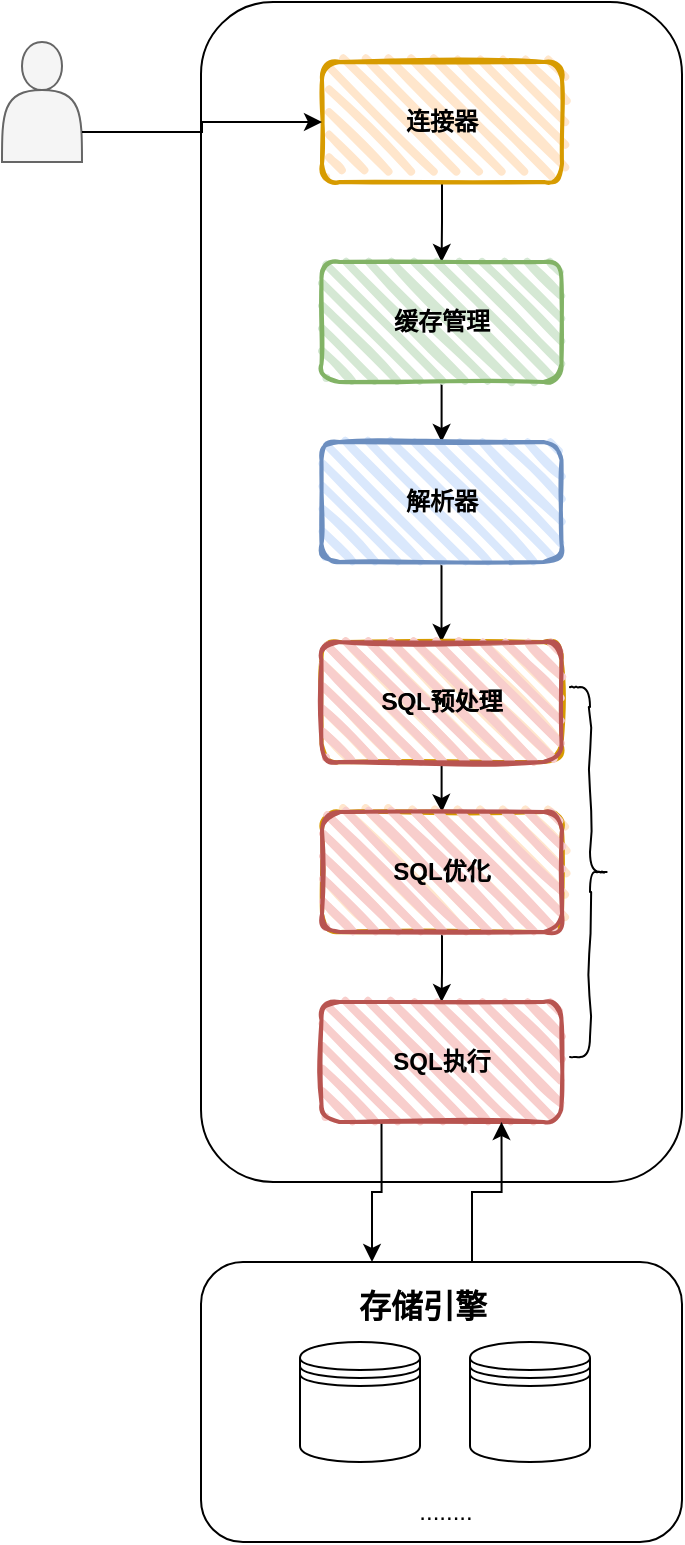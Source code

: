 <mxfile version="20.0.4" type="github">
  <diagram id="2gTPOB-U-eTQyYKEfzSQ" name="第 1 页">
    <mxGraphModel dx="1422" dy="774" grid="1" gridSize="10" guides="1" tooltips="1" connect="1" arrows="1" fold="1" page="1" pageScale="1" pageWidth="827" pageHeight="1169" math="0" shadow="0">
      <root>
        <mxCell id="0" />
        <mxCell id="1" parent="0" />
        <mxCell id="9NFpoc-ooMQuezZVY2qF-3" value="" style="rounded=1;whiteSpace=wrap;html=1;" vertex="1" parent="1">
          <mxGeometry x="219.5" y="180" width="240.5" height="590" as="geometry" />
        </mxCell>
        <mxCell id="9NFpoc-ooMQuezZVY2qF-2" value="" style="shape=actor;whiteSpace=wrap;html=1;fillColor=#f5f5f5;fontColor=#333333;strokeColor=#666666;" vertex="1" parent="1">
          <mxGeometry x="120" y="200" width="40" height="60" as="geometry" />
        </mxCell>
        <mxCell id="9NFpoc-ooMQuezZVY2qF-4" value="" style="rounded=1;whiteSpace=wrap;html=1;" vertex="1" parent="1">
          <mxGeometry x="219.5" y="810" width="240.5" height="140" as="geometry" />
        </mxCell>
        <mxCell id="9NFpoc-ooMQuezZVY2qF-9" value="" style="edgeStyle=orthogonalEdgeStyle;rounded=0;orthogonalLoop=1;jettySize=auto;html=1;" edge="1" parent="1" source="9NFpoc-ooMQuezZVY2qF-5" target="9NFpoc-ooMQuezZVY2qF-8">
          <mxGeometry relative="1" as="geometry" />
        </mxCell>
        <mxCell id="9NFpoc-ooMQuezZVY2qF-5" value="&lt;b&gt;连接器&lt;/b&gt;" style="rounded=1;whiteSpace=wrap;html=1;strokeWidth=2;fillWeight=4;hachureGap=8;hachureAngle=45;fillColor=#ffe6cc;sketch=1;strokeColor=#d79b00;" vertex="1" parent="1">
          <mxGeometry x="280" y="210" width="120" height="60" as="geometry" />
        </mxCell>
        <mxCell id="9NFpoc-ooMQuezZVY2qF-11" value="" style="edgeStyle=orthogonalEdgeStyle;rounded=0;orthogonalLoop=1;jettySize=auto;html=1;" edge="1" parent="1" source="9NFpoc-ooMQuezZVY2qF-8" target="9NFpoc-ooMQuezZVY2qF-10">
          <mxGeometry relative="1" as="geometry" />
        </mxCell>
        <mxCell id="9NFpoc-ooMQuezZVY2qF-8" value="缓存管理" style="whiteSpace=wrap;html=1;fillColor=#d5e8d4;strokeColor=#82b366;rounded=1;strokeWidth=2;fillWeight=4;hachureGap=8;hachureAngle=45;sketch=1;fontStyle=1" vertex="1" parent="1">
          <mxGeometry x="279.75" y="310" width="120" height="60" as="geometry" />
        </mxCell>
        <mxCell id="9NFpoc-ooMQuezZVY2qF-13" value="" style="edgeStyle=orthogonalEdgeStyle;rounded=0;orthogonalLoop=1;jettySize=auto;html=1;" edge="1" parent="1" source="9NFpoc-ooMQuezZVY2qF-10" target="9NFpoc-ooMQuezZVY2qF-12">
          <mxGeometry relative="1" as="geometry" />
        </mxCell>
        <mxCell id="9NFpoc-ooMQuezZVY2qF-10" value="解析器" style="whiteSpace=wrap;html=1;fillColor=#dae8fc;strokeColor=#6c8ebf;rounded=1;strokeWidth=2;fillWeight=4;hachureGap=8;hachureAngle=45;sketch=1;fontStyle=1" vertex="1" parent="1">
          <mxGeometry x="279.75" y="400" width="120" height="60" as="geometry" />
        </mxCell>
        <mxCell id="9NFpoc-ooMQuezZVY2qF-15" value="" style="edgeStyle=orthogonalEdgeStyle;rounded=0;orthogonalLoop=1;jettySize=auto;html=1;" edge="1" parent="1" source="9NFpoc-ooMQuezZVY2qF-12" target="9NFpoc-ooMQuezZVY2qF-14">
          <mxGeometry relative="1" as="geometry" />
        </mxCell>
        <mxCell id="9NFpoc-ooMQuezZVY2qF-12" value="SQL预处理" style="whiteSpace=wrap;html=1;fillColor=#ffe6cc;strokeColor=#d79b00;rounded=1;strokeWidth=2;fillWeight=4;hachureGap=8;hachureAngle=45;sketch=1;" vertex="1" parent="1">
          <mxGeometry x="279.75" y="500" width="120" height="60" as="geometry" />
        </mxCell>
        <mxCell id="9NFpoc-ooMQuezZVY2qF-18" value="" style="edgeStyle=orthogonalEdgeStyle;rounded=0;orthogonalLoop=1;jettySize=auto;html=1;" edge="1" parent="1" source="9NFpoc-ooMQuezZVY2qF-14" target="9NFpoc-ooMQuezZVY2qF-17">
          <mxGeometry relative="1" as="geometry" />
        </mxCell>
        <mxCell id="9NFpoc-ooMQuezZVY2qF-14" value="SQL优化" style="whiteSpace=wrap;html=1;fillColor=#ffe6cc;strokeColor=#d79b00;rounded=1;strokeWidth=2;fillWeight=4;hachureGap=8;hachureAngle=45;sketch=1;" vertex="1" parent="1">
          <mxGeometry x="280" y="585" width="120" height="60" as="geometry" />
        </mxCell>
        <mxCell id="9NFpoc-ooMQuezZVY2qF-47" style="edgeStyle=orthogonalEdgeStyle;rounded=0;orthogonalLoop=1;jettySize=auto;html=1;exitX=0.25;exitY=1;exitDx=0;exitDy=0;entryX=0.25;entryY=0;entryDx=0;entryDy=0;fontSize=16;" edge="1" parent="1" source="9NFpoc-ooMQuezZVY2qF-17" target="9NFpoc-ooMQuezZVY2qF-25">
          <mxGeometry relative="1" as="geometry" />
        </mxCell>
        <mxCell id="9NFpoc-ooMQuezZVY2qF-17" value="SQL执行" style="whiteSpace=wrap;html=1;fillColor=#f8cecc;strokeColor=#b85450;rounded=1;strokeWidth=2;fillWeight=4;hachureGap=8;hachureAngle=45;sketch=1;fontStyle=1" vertex="1" parent="1">
          <mxGeometry x="279.75" y="680" width="120" height="60" as="geometry" />
        </mxCell>
        <mxCell id="9NFpoc-ooMQuezZVY2qF-20" value="" style="shape=datastore;whiteSpace=wrap;html=1;" vertex="1" parent="1">
          <mxGeometry x="269" y="850" width="60" height="60" as="geometry" />
        </mxCell>
        <mxCell id="9NFpoc-ooMQuezZVY2qF-21" value="" style="shape=datastore;whiteSpace=wrap;html=1;" vertex="1" parent="1">
          <mxGeometry x="354" y="850" width="60" height="60" as="geometry" />
        </mxCell>
        <mxCell id="9NFpoc-ooMQuezZVY2qF-22" value="........" style="text;html=1;strokeColor=none;fillColor=none;align=center;verticalAlign=middle;whiteSpace=wrap;rounded=0;" vertex="1" parent="1">
          <mxGeometry x="311.5" y="920" width="60" height="30" as="geometry" />
        </mxCell>
        <mxCell id="9NFpoc-ooMQuezZVY2qF-48" style="edgeStyle=orthogonalEdgeStyle;rounded=0;orthogonalLoop=1;jettySize=auto;html=1;exitX=0.75;exitY=0;exitDx=0;exitDy=0;entryX=0.75;entryY=1;entryDx=0;entryDy=0;fontSize=16;" edge="1" parent="1" source="9NFpoc-ooMQuezZVY2qF-25" target="9NFpoc-ooMQuezZVY2qF-17">
          <mxGeometry relative="1" as="geometry" />
        </mxCell>
        <mxCell id="9NFpoc-ooMQuezZVY2qF-25" value="&lt;font style=&quot;font-size: 16px;&quot;&gt;存储引擎&lt;/font&gt;" style="text;strokeColor=none;fillColor=none;html=1;fontSize=24;fontStyle=1;verticalAlign=middle;align=center;" vertex="1" parent="1">
          <mxGeometry x="280" y="810" width="100" height="40" as="geometry" />
        </mxCell>
        <mxCell id="9NFpoc-ooMQuezZVY2qF-28" style="edgeStyle=orthogonalEdgeStyle;rounded=0;orthogonalLoop=1;jettySize=auto;html=1;exitX=1;exitY=0.75;exitDx=0;exitDy=0;entryX=0;entryY=0.5;entryDx=0;entryDy=0;fontSize=16;" edge="1" parent="1" source="9NFpoc-ooMQuezZVY2qF-2" target="9NFpoc-ooMQuezZVY2qF-5">
          <mxGeometry relative="1" as="geometry" />
        </mxCell>
        <mxCell id="9NFpoc-ooMQuezZVY2qF-35" value="SQL预处理" style="whiteSpace=wrap;html=1;fillColor=#f8cecc;strokeColor=#b85450;rounded=1;strokeWidth=2;fillWeight=4;hachureGap=8;hachureAngle=45;sketch=1;fontStyle=1" vertex="1" parent="1">
          <mxGeometry x="279.75" y="500" width="120" height="60" as="geometry" />
        </mxCell>
        <mxCell id="9NFpoc-ooMQuezZVY2qF-36" value="SQL优化" style="whiteSpace=wrap;html=1;fillColor=#f8cecc;strokeColor=#b85450;rounded=1;strokeWidth=2;fillWeight=4;hachureGap=8;hachureAngle=45;sketch=1;fontStyle=1" vertex="1" parent="1">
          <mxGeometry x="280" y="585" width="120" height="60" as="geometry" />
        </mxCell>
        <mxCell id="9NFpoc-ooMQuezZVY2qF-37" value="" style="shape=curlyBracket;whiteSpace=wrap;html=1;rounded=1;flipH=1;comic=1;sketch=0;fontSize=16;" vertex="1" parent="1">
          <mxGeometry x="404" y="522.5" width="20" height="185" as="geometry" />
        </mxCell>
      </root>
    </mxGraphModel>
  </diagram>
</mxfile>
